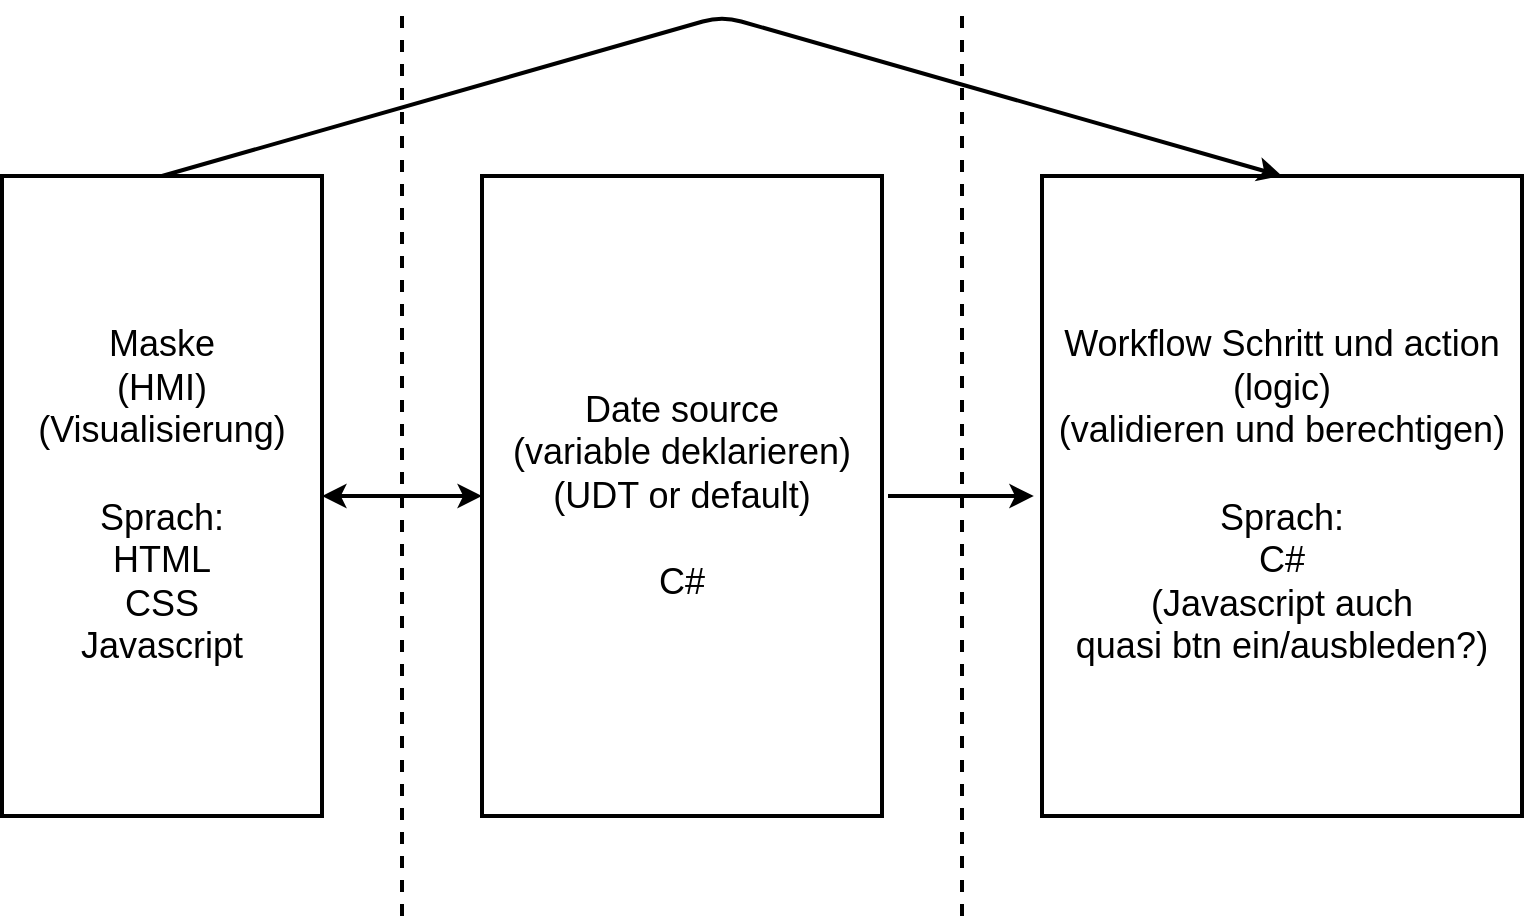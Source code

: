 <mxfile version="13.9.7" type="github">
  <diagram id="UxMxldDMPaRsQCXvSrtg" name="Page-1">
    <mxGraphModel dx="1208" dy="756" grid="1" gridSize="10" guides="1" tooltips="1" connect="1" arrows="1" fold="1" page="1" pageScale="1" pageWidth="827" pageHeight="1169" math="0" shadow="0">
      <root>
        <mxCell id="0" />
        <mxCell id="1" parent="0" />
        <mxCell id="8K2r_tsUIS1p7Gab6ZQ4-1" value="Maske&lt;br style=&quot;font-size: 18px&quot;&gt;(HMI)&lt;br style=&quot;font-size: 18px&quot;&gt;(Visualisierung)&lt;br style=&quot;font-size: 18px&quot;&gt;&lt;br style=&quot;font-size: 18px&quot;&gt;Sprach:&lt;br style=&quot;font-size: 18px&quot;&gt;HTML&lt;br style=&quot;font-size: 18px&quot;&gt;CSS&lt;br style=&quot;font-size: 18px&quot;&gt;Javascript" style="rounded=0;whiteSpace=wrap;html=1;strokeWidth=2;fontSize=18;" vertex="1" parent="1">
          <mxGeometry x="40" y="200" width="160" height="320" as="geometry" />
        </mxCell>
        <mxCell id="8K2r_tsUIS1p7Gab6ZQ4-2" value="Date source&lt;br style=&quot;font-size: 18px;&quot;&gt;(variable deklarieren)&lt;br style=&quot;font-size: 18px;&quot;&gt;(UDT or default)&lt;br style=&quot;font-size: 18px;&quot;&gt;&lt;br style=&quot;font-size: 18px;&quot;&gt;C#" style="rounded=0;whiteSpace=wrap;html=1;strokeWidth=2;fontSize=18;" vertex="1" parent="1">
          <mxGeometry x="280" y="200" width="200" height="320" as="geometry" />
        </mxCell>
        <mxCell id="8K2r_tsUIS1p7Gab6ZQ4-3" value="Workflow Schritt und action&lt;br style=&quot;font-size: 18px&quot;&gt;(logic)&lt;br style=&quot;font-size: 18px&quot;&gt;(validieren und berechtigen)&lt;br style=&quot;font-size: 18px&quot;&gt;&lt;br style=&quot;font-size: 18px&quot;&gt;Sprach:&lt;br style=&quot;font-size: 18px&quot;&gt;C#&lt;br style=&quot;font-size: 18px&quot;&gt;(Javascript auch &lt;br&gt;quasi btn ein/ausbleden?)" style="rounded=0;whiteSpace=wrap;html=1;strokeWidth=2;fontSize=18;" vertex="1" parent="1">
          <mxGeometry x="560" y="200" width="240" height="320" as="geometry" />
        </mxCell>
        <mxCell id="8K2r_tsUIS1p7Gab6ZQ4-4" value="" style="endArrow=none;dashed=1;html=1;strokeWidth=2;fontSize=18;" edge="1" parent="1">
          <mxGeometry width="50" height="50" relative="1" as="geometry">
            <mxPoint x="240" y="570" as="sourcePoint" />
            <mxPoint x="240" y="120" as="targetPoint" />
          </mxGeometry>
        </mxCell>
        <mxCell id="8K2r_tsUIS1p7Gab6ZQ4-5" value="" style="endArrow=none;dashed=1;html=1;strokeWidth=2;fontSize=18;" edge="1" parent="1">
          <mxGeometry width="50" height="50" relative="1" as="geometry">
            <mxPoint x="520" y="570" as="sourcePoint" />
            <mxPoint x="520" y="120" as="targetPoint" />
          </mxGeometry>
        </mxCell>
        <mxCell id="8K2r_tsUIS1p7Gab6ZQ4-6" value="" style="endArrow=classic;startArrow=classic;html=1;entryX=0;entryY=0.5;entryDx=0;entryDy=0;exitX=1;exitY=0.5;exitDx=0;exitDy=0;strokeWidth=2;fontSize=18;" edge="1" parent="1" source="8K2r_tsUIS1p7Gab6ZQ4-1" target="8K2r_tsUIS1p7Gab6ZQ4-2">
          <mxGeometry width="50" height="50" relative="1" as="geometry">
            <mxPoint x="220" y="370" as="sourcePoint" />
            <mxPoint x="270" y="320" as="targetPoint" />
          </mxGeometry>
        </mxCell>
        <mxCell id="8K2r_tsUIS1p7Gab6ZQ4-7" value="" style="endArrow=classic;html=1;exitX=0.5;exitY=0;exitDx=0;exitDy=0;entryX=0.5;entryY=0;entryDx=0;entryDy=0;strokeWidth=2;fontSize=18;" edge="1" parent="1" source="8K2r_tsUIS1p7Gab6ZQ4-1" target="8K2r_tsUIS1p7Gab6ZQ4-3">
          <mxGeometry width="50" height="50" relative="1" as="geometry">
            <mxPoint x="110" y="220" as="sourcePoint" />
            <mxPoint x="160" y="170" as="targetPoint" />
            <Array as="points">
              <mxPoint x="400" y="120" />
            </Array>
          </mxGeometry>
        </mxCell>
        <mxCell id="8K2r_tsUIS1p7Gab6ZQ4-8" value="" style="endArrow=classic;html=1;entryX=-0.017;entryY=0.472;entryDx=0;entryDy=0;entryPerimeter=0;strokeWidth=2;fontSize=18;" edge="1" parent="1">
          <mxGeometry width="50" height="50" relative="1" as="geometry">
            <mxPoint x="483" y="360" as="sourcePoint" />
            <mxPoint x="555.92" y="360.04" as="targetPoint" />
          </mxGeometry>
        </mxCell>
      </root>
    </mxGraphModel>
  </diagram>
</mxfile>

